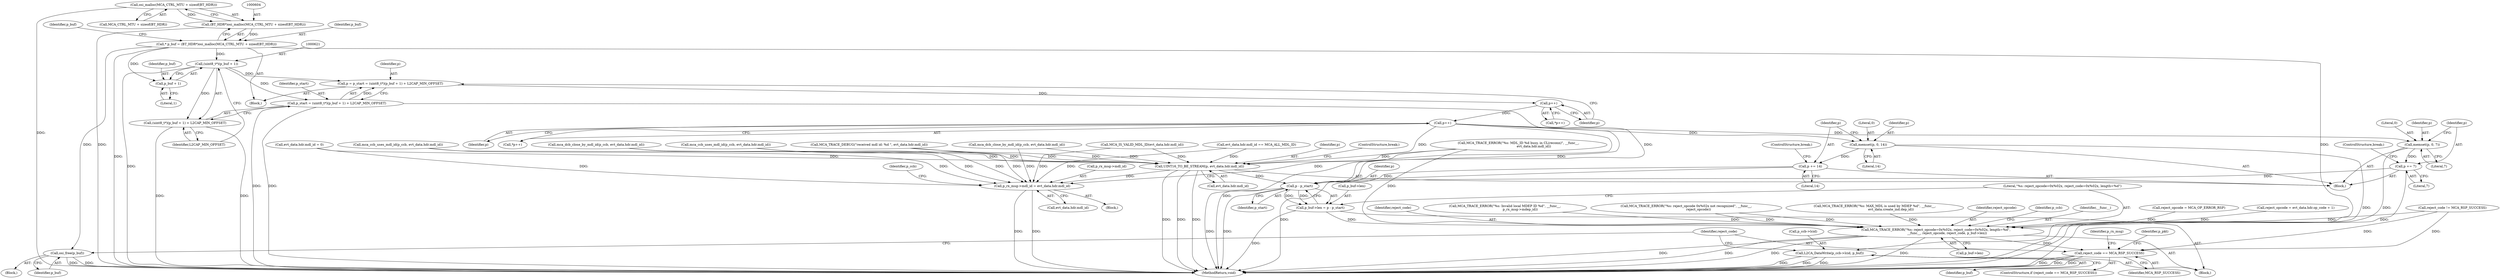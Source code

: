 digraph "0_Android_5216e6120160b28d76e9ee4dff9995e772647511@API" {
"1000605" [label="(Call,osi_malloc(MCA_CTRL_MTU + sizeof(BT_HDR)))"];
"1000603" [label="(Call,(BT_HDR*)osi_malloc(MCA_CTRL_MTU + sizeof(BT_HDR)))"];
"1000601" [label="(Call,* p_buf = (BT_HDR*)osi_malloc(MCA_CTRL_MTU + sizeof(BT_HDR)))"];
"1000620" [label="(Call,(uint8_t*)(p_buf + 1))"];
"1000615" [label="(Call,p = p_start = (uint8_t*)(p_buf + 1) + L2CAP_MIN_OFFSET)"];
"1000628" [label="(Call,p++)"];
"1000633" [label="(Call,p++)"];
"1000648" [label="(Call,UINT16_TO_BE_STREAM(p, evt_data.hdr.mdl_id))"];
"1000690" [label="(Call,p - p_start)"];
"1000686" [label="(Call,p_buf->len = p - p_start)"];
"1000693" [label="(Call,MCA_TRACE_ERROR(\"%s: reject_opcode=0x%02x, reject_code=0x%02x, length=%d\",\n                      __func__, reject_opcode, reject_code, p_buf->len))"];
"1000711" [label="(Call,reject_code == MCA_RSP_SUCCESS)"];
"1000724" [label="(Call,p_rx_msg->mdl_id = evt_data.hdr.mdl_id)"];
"1000657" [label="(Call,memset(p, 0, 7))"];
"1000661" [label="(Call,p += 7)"];
"1000666" [label="(Call,memset(p, 0, 14))"];
"1000670" [label="(Call,p += 14)"];
"1000617" [label="(Call,p_start = (uint8_t*)(p_buf + 1) + L2CAP_MIN_OFFSET)"];
"1000619" [label="(Call,(uint8_t*)(p_buf + 1) + L2CAP_MIN_OFFSET)"];
"1000622" [label="(Call,p_buf + 1)"];
"1000701" [label="(Call,L2CA_DataWrite(p_ccb->lcid, p_buf))"];
"1000708" [label="(Call,osi_free(p_buf))"];
"1000694" [label="(Literal,\"%s: reject_opcode=0x%02x, reject_code=0x%02x, length=%d\")"];
"1000660" [label="(Literal,7)"];
"1000705" [label="(Identifier,p_buf)"];
"1000670" [label="(Call,p += 14)"];
"1000615" [label="(Call,p = p_start = (uint8_t*)(p_buf + 1) + L2CAP_MIN_OFFSET)"];
"1000392" [label="(Call,reject_opcode = MCA_OP_ERROR_RSP)"];
"1000556" [label="(Call,MCA_TRACE_ERROR(\"%s: MDL_ID %d busy, in CL(reconn)\", __func__,\n                              evt_data.hdr.mdl_id))"];
"1000514" [label="(Call,mca_dcb_close_by_mdl_id(p_ccb, evt_data.hdr.mdl_id))"];
"1000588" [label="(Call,reject_code != MCA_RSP_SUCCESS)"];
"1000174" [label="(Call,reject_opcode = evt_data.hdr.op_code + 1)"];
"1000627" [label="(Call,*p++)"];
"1000209" [label="(Call,MCA_TRACE_DEBUG(\"received mdl id: %d \", evt_data.hdr.mdl_id))"];
"1000612" [label="(Identifier,p_buf)"];
"1000659" [label="(Literal,0)"];
"1000697" [label="(Identifier,reject_code)"];
"1000493" [label="(Call,MCA_TRACE_ERROR(\"%s: Invalid local MDEP ID %d\", __func__,\n                              p_rx_msg->mdep_id))"];
"1000664" [label="(ControlStructure,break;)"];
"1000667" [label="(Identifier,p)"];
"1000657" [label="(Call,memset(p, 0, 7))"];
"1000601" [label="(Call,* p_buf = (BT_HDR*)osi_malloc(MCA_CTRL_MTU + sizeof(BT_HDR)))"];
"1000623" [label="(Identifier,p_buf)"];
"1000663" [label="(Literal,7)"];
"1000633" [label="(Call,p++)"];
"1000675" [label="(Call,MCA_TRACE_ERROR(\"%s: reject_opcode 0x%02x not recognized\", __func__,\n                        reject_opcode))"];
"1000725" [label="(Call,p_rx_msg->mdl_id)"];
"1000690" [label="(Call,p - p_start)"];
"1000534" [label="(Call,MCA_TRACE_ERROR(\"%s: MAX_MDL is used by MDEP %d\", __func__,\n                                evt_data.create_ind.dep_id))"];
"1000691" [label="(Identifier,p)"];
"1000661" [label="(Call,p += 7)"];
"1000658" [label="(Identifier,p)"];
"1000760" [label="(MethodReturn,void)"];
"1000713" [label="(Identifier,MCA_RSP_SUCCESS)"];
"1000696" [label="(Identifier,reject_opcode)"];
"1000662" [label="(Identifier,p)"];
"1000728" [label="(Call,evt_data.hdr.mdl_id)"];
"1000709" [label="(Identifier,p_buf)"];
"1000703" [label="(Identifier,p_ccb)"];
"1000671" [label="(Identifier,p)"];
"1000717" [label="(Identifier,p_rx_msg)"];
"1000673" [label="(ControlStructure,break;)"];
"1000714" [label="(Block,)"];
"1000649" [label="(Identifier,p)"];
"1000686" [label="(Call,p_buf->len = p - p_start)"];
"1000642" [label="(Block,)"];
"1000687" [label="(Call,p_buf->len)"];
"1000669" [label="(Literal,14)"];
"1000698" [label="(Call,p_buf->len)"];
"1000707" [label="(Block,)"];
"1000648" [label="(Call,UINT16_TO_BE_STREAM(p, evt_data.hdr.mdl_id))"];
"1000599" [label="(Block,)"];
"1000701" [label="(Call,L2CA_DataWrite(p_ccb->lcid, p_buf))"];
"1000702" [label="(Call,p_ccb->lcid)"];
"1000692" [label="(Identifier,p_start)"];
"1000423" [label="(Call,MCA_IS_VALID_MDL_ID(evt_data.hdr.mdl_id))"];
"1000759" [label="(Identifier,p_pkt)"];
"1000605" [label="(Call,osi_malloc(MCA_CTRL_MTU + sizeof(BT_HDR)))"];
"1000616" [label="(Identifier,p)"];
"1000629" [label="(Identifier,p)"];
"1000504" [label="(Call,mca_ccb_uses_mdl_id(p_ccb, evt_data.hdr.mdl_id))"];
"1000606" [label="(Call,MCA_CTRL_MTU + sizeof(BT_HDR))"];
"1000618" [label="(Identifier,p_start)"];
"1000710" [label="(ControlStructure,if (reject_code == MCA_RSP_SUCCESS))"];
"1000735" [label="(Identifier,p_ccb)"];
"1000617" [label="(Call,p_start = (uint8_t*)(p_buf + 1) + L2CAP_MIN_OFFSET)"];
"1000430" [label="(Call,evt_data.hdr.mdl_id == MCA_ALL_MDL_ID)"];
"1000628" [label="(Call,p++)"];
"1000672" [label="(Literal,14)"];
"1000650" [label="(Call,evt_data.hdr.mdl_id)"];
"1000708" [label="(Call,osi_free(p_buf))"];
"1000622" [label="(Call,p_buf + 1)"];
"1000624" [label="(Literal,1)"];
"1000711" [label="(Call,reject_code == MCA_RSP_SUCCESS)"];
"1000603" [label="(Call,(BT_HDR*)osi_malloc(MCA_CTRL_MTU + sizeof(BT_HDR)))"];
"1000685" [label="(Block,)"];
"1000724" [label="(Call,p_rx_msg->mdl_id = evt_data.hdr.mdl_id)"];
"1000668" [label="(Literal,0)"];
"1000693" [label="(Call,MCA_TRACE_ERROR(\"%s: reject_opcode=0x%02x, reject_code=0x%02x, length=%d\",\n                      __func__, reject_opcode, reject_code, p_buf->len))"];
"1000634" [label="(Identifier,p)"];
"1000619" [label="(Call,(uint8_t*)(p_buf + 1) + L2CAP_MIN_OFFSET)"];
"1000695" [label="(Identifier,__func__)"];
"1000712" [label="(Identifier,reject_code)"];
"1000395" [label="(Call,evt_data.hdr.mdl_id = 0)"];
"1000548" [label="(Call,mca_ccb_uses_mdl_id(p_ccb, evt_data.hdr.mdl_id))"];
"1000620" [label="(Call,(uint8_t*)(p_buf + 1))"];
"1000602" [label="(Identifier,p_buf)"];
"1000574" [label="(Call,mca_dcb_close_by_mdl_id(p_ccb, evt_data.hdr.mdl_id))"];
"1000655" [label="(ControlStructure,break;)"];
"1000632" [label="(Call,*p++)"];
"1000625" [label="(Identifier,L2CAP_MIN_OFFSET)"];
"1000666" [label="(Call,memset(p, 0, 14))"];
"1000605" -> "1000603"  [label="AST: "];
"1000605" -> "1000606"  [label="CFG: "];
"1000606" -> "1000605"  [label="AST: "];
"1000603" -> "1000605"  [label="CFG: "];
"1000605" -> "1000760"  [label="DDG: "];
"1000605" -> "1000603"  [label="DDG: "];
"1000603" -> "1000601"  [label="AST: "];
"1000604" -> "1000603"  [label="AST: "];
"1000601" -> "1000603"  [label="CFG: "];
"1000603" -> "1000760"  [label="DDG: "];
"1000603" -> "1000601"  [label="DDG: "];
"1000601" -> "1000599"  [label="AST: "];
"1000602" -> "1000601"  [label="AST: "];
"1000612" -> "1000601"  [label="CFG: "];
"1000601" -> "1000760"  [label="DDG: "];
"1000601" -> "1000620"  [label="DDG: "];
"1000601" -> "1000622"  [label="DDG: "];
"1000601" -> "1000701"  [label="DDG: "];
"1000601" -> "1000708"  [label="DDG: "];
"1000620" -> "1000619"  [label="AST: "];
"1000620" -> "1000622"  [label="CFG: "];
"1000621" -> "1000620"  [label="AST: "];
"1000622" -> "1000620"  [label="AST: "];
"1000625" -> "1000620"  [label="CFG: "];
"1000620" -> "1000760"  [label="DDG: "];
"1000620" -> "1000615"  [label="DDG: "];
"1000620" -> "1000617"  [label="DDG: "];
"1000620" -> "1000619"  [label="DDG: "];
"1000615" -> "1000599"  [label="AST: "];
"1000615" -> "1000617"  [label="CFG: "];
"1000616" -> "1000615"  [label="AST: "];
"1000617" -> "1000615"  [label="AST: "];
"1000629" -> "1000615"  [label="CFG: "];
"1000617" -> "1000615"  [label="DDG: "];
"1000615" -> "1000628"  [label="DDG: "];
"1000628" -> "1000627"  [label="AST: "];
"1000628" -> "1000629"  [label="CFG: "];
"1000629" -> "1000628"  [label="AST: "];
"1000627" -> "1000628"  [label="CFG: "];
"1000628" -> "1000633"  [label="DDG: "];
"1000633" -> "1000632"  [label="AST: "];
"1000633" -> "1000634"  [label="CFG: "];
"1000634" -> "1000633"  [label="AST: "];
"1000632" -> "1000633"  [label="CFG: "];
"1000633" -> "1000760"  [label="DDG: "];
"1000633" -> "1000648"  [label="DDG: "];
"1000633" -> "1000657"  [label="DDG: "];
"1000633" -> "1000666"  [label="DDG: "];
"1000633" -> "1000690"  [label="DDG: "];
"1000648" -> "1000642"  [label="AST: "];
"1000648" -> "1000650"  [label="CFG: "];
"1000649" -> "1000648"  [label="AST: "];
"1000650" -> "1000648"  [label="AST: "];
"1000655" -> "1000648"  [label="CFG: "];
"1000648" -> "1000760"  [label="DDG: "];
"1000648" -> "1000760"  [label="DDG: "];
"1000648" -> "1000760"  [label="DDG: "];
"1000504" -> "1000648"  [label="DDG: "];
"1000514" -> "1000648"  [label="DDG: "];
"1000430" -> "1000648"  [label="DDG: "];
"1000209" -> "1000648"  [label="DDG: "];
"1000574" -> "1000648"  [label="DDG: "];
"1000395" -> "1000648"  [label="DDG: "];
"1000548" -> "1000648"  [label="DDG: "];
"1000423" -> "1000648"  [label="DDG: "];
"1000556" -> "1000648"  [label="DDG: "];
"1000648" -> "1000690"  [label="DDG: "];
"1000648" -> "1000724"  [label="DDG: "];
"1000690" -> "1000686"  [label="AST: "];
"1000690" -> "1000692"  [label="CFG: "];
"1000691" -> "1000690"  [label="AST: "];
"1000692" -> "1000690"  [label="AST: "];
"1000686" -> "1000690"  [label="CFG: "];
"1000690" -> "1000760"  [label="DDG: "];
"1000690" -> "1000760"  [label="DDG: "];
"1000690" -> "1000686"  [label="DDG: "];
"1000690" -> "1000686"  [label="DDG: "];
"1000661" -> "1000690"  [label="DDG: "];
"1000670" -> "1000690"  [label="DDG: "];
"1000617" -> "1000690"  [label="DDG: "];
"1000686" -> "1000685"  [label="AST: "];
"1000687" -> "1000686"  [label="AST: "];
"1000694" -> "1000686"  [label="CFG: "];
"1000686" -> "1000760"  [label="DDG: "];
"1000686" -> "1000693"  [label="DDG: "];
"1000693" -> "1000685"  [label="AST: "];
"1000693" -> "1000698"  [label="CFG: "];
"1000694" -> "1000693"  [label="AST: "];
"1000695" -> "1000693"  [label="AST: "];
"1000696" -> "1000693"  [label="AST: "];
"1000697" -> "1000693"  [label="AST: "];
"1000698" -> "1000693"  [label="AST: "];
"1000703" -> "1000693"  [label="CFG: "];
"1000693" -> "1000760"  [label="DDG: "];
"1000693" -> "1000760"  [label="DDG: "];
"1000693" -> "1000760"  [label="DDG: "];
"1000693" -> "1000760"  [label="DDG: "];
"1000675" -> "1000693"  [label="DDG: "];
"1000675" -> "1000693"  [label="DDG: "];
"1000534" -> "1000693"  [label="DDG: "];
"1000493" -> "1000693"  [label="DDG: "];
"1000556" -> "1000693"  [label="DDG: "];
"1000392" -> "1000693"  [label="DDG: "];
"1000174" -> "1000693"  [label="DDG: "];
"1000588" -> "1000693"  [label="DDG: "];
"1000693" -> "1000711"  [label="DDG: "];
"1000711" -> "1000710"  [label="AST: "];
"1000711" -> "1000713"  [label="CFG: "];
"1000712" -> "1000711"  [label="AST: "];
"1000713" -> "1000711"  [label="AST: "];
"1000717" -> "1000711"  [label="CFG: "];
"1000759" -> "1000711"  [label="CFG: "];
"1000711" -> "1000760"  [label="DDG: "];
"1000711" -> "1000760"  [label="DDG: "];
"1000711" -> "1000760"  [label="DDG: "];
"1000588" -> "1000711"  [label="DDG: "];
"1000588" -> "1000711"  [label="DDG: "];
"1000724" -> "1000714"  [label="AST: "];
"1000724" -> "1000728"  [label="CFG: "];
"1000725" -> "1000724"  [label="AST: "];
"1000728" -> "1000724"  [label="AST: "];
"1000735" -> "1000724"  [label="CFG: "];
"1000724" -> "1000760"  [label="DDG: "];
"1000724" -> "1000760"  [label="DDG: "];
"1000504" -> "1000724"  [label="DDG: "];
"1000514" -> "1000724"  [label="DDG: "];
"1000430" -> "1000724"  [label="DDG: "];
"1000209" -> "1000724"  [label="DDG: "];
"1000574" -> "1000724"  [label="DDG: "];
"1000395" -> "1000724"  [label="DDG: "];
"1000548" -> "1000724"  [label="DDG: "];
"1000423" -> "1000724"  [label="DDG: "];
"1000556" -> "1000724"  [label="DDG: "];
"1000657" -> "1000642"  [label="AST: "];
"1000657" -> "1000660"  [label="CFG: "];
"1000658" -> "1000657"  [label="AST: "];
"1000659" -> "1000657"  [label="AST: "];
"1000660" -> "1000657"  [label="AST: "];
"1000662" -> "1000657"  [label="CFG: "];
"1000657" -> "1000760"  [label="DDG: "];
"1000657" -> "1000661"  [label="DDG: "];
"1000661" -> "1000642"  [label="AST: "];
"1000661" -> "1000663"  [label="CFG: "];
"1000662" -> "1000661"  [label="AST: "];
"1000663" -> "1000661"  [label="AST: "];
"1000664" -> "1000661"  [label="CFG: "];
"1000661" -> "1000760"  [label="DDG: "];
"1000666" -> "1000642"  [label="AST: "];
"1000666" -> "1000669"  [label="CFG: "];
"1000667" -> "1000666"  [label="AST: "];
"1000668" -> "1000666"  [label="AST: "];
"1000669" -> "1000666"  [label="AST: "];
"1000671" -> "1000666"  [label="CFG: "];
"1000666" -> "1000760"  [label="DDG: "];
"1000666" -> "1000670"  [label="DDG: "];
"1000670" -> "1000642"  [label="AST: "];
"1000670" -> "1000672"  [label="CFG: "];
"1000671" -> "1000670"  [label="AST: "];
"1000672" -> "1000670"  [label="AST: "];
"1000673" -> "1000670"  [label="CFG: "];
"1000670" -> "1000760"  [label="DDG: "];
"1000617" -> "1000619"  [label="CFG: "];
"1000618" -> "1000617"  [label="AST: "];
"1000619" -> "1000617"  [label="AST: "];
"1000617" -> "1000760"  [label="DDG: "];
"1000617" -> "1000760"  [label="DDG: "];
"1000619" -> "1000625"  [label="CFG: "];
"1000625" -> "1000619"  [label="AST: "];
"1000619" -> "1000760"  [label="DDG: "];
"1000619" -> "1000760"  [label="DDG: "];
"1000622" -> "1000624"  [label="CFG: "];
"1000623" -> "1000622"  [label="AST: "];
"1000624" -> "1000622"  [label="AST: "];
"1000701" -> "1000685"  [label="AST: "];
"1000701" -> "1000705"  [label="CFG: "];
"1000702" -> "1000701"  [label="AST: "];
"1000705" -> "1000701"  [label="AST: "];
"1000712" -> "1000701"  [label="CFG: "];
"1000701" -> "1000760"  [label="DDG: "];
"1000701" -> "1000760"  [label="DDG: "];
"1000701" -> "1000760"  [label="DDG: "];
"1000708" -> "1000707"  [label="AST: "];
"1000708" -> "1000709"  [label="CFG: "];
"1000709" -> "1000708"  [label="AST: "];
"1000712" -> "1000708"  [label="CFG: "];
"1000708" -> "1000760"  [label="DDG: "];
"1000708" -> "1000760"  [label="DDG: "];
}
